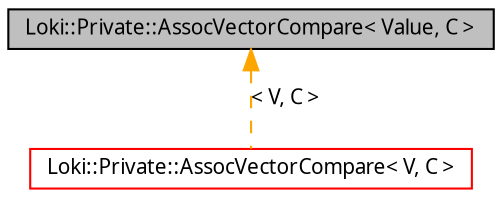 digraph G
{
  bgcolor="transparent";
  edge [fontname="FreeSans.ttf",fontsize=10,labelfontname="FreeSans.ttf",labelfontsize=10];
  node [fontname="FreeSans.ttf",fontsize=10,shape=record];
  Node1 [label="Loki::Private::AssocVectorCompare\< Value, C \>",height=0.2,width=0.4,color="black", fillcolor="grey75", style="filled" fontcolor="black"];
  Node1 -> Node2 [dir=back,color="orange",fontsize=10,style="dashed",label="\< V, C \>",fontname="FreeSans.ttf"];
  Node2 [label="Loki::Private::AssocVectorCompare\< V, C \>",height=0.2,width=0.4,color="red",URL="$a00027.html"];
}
